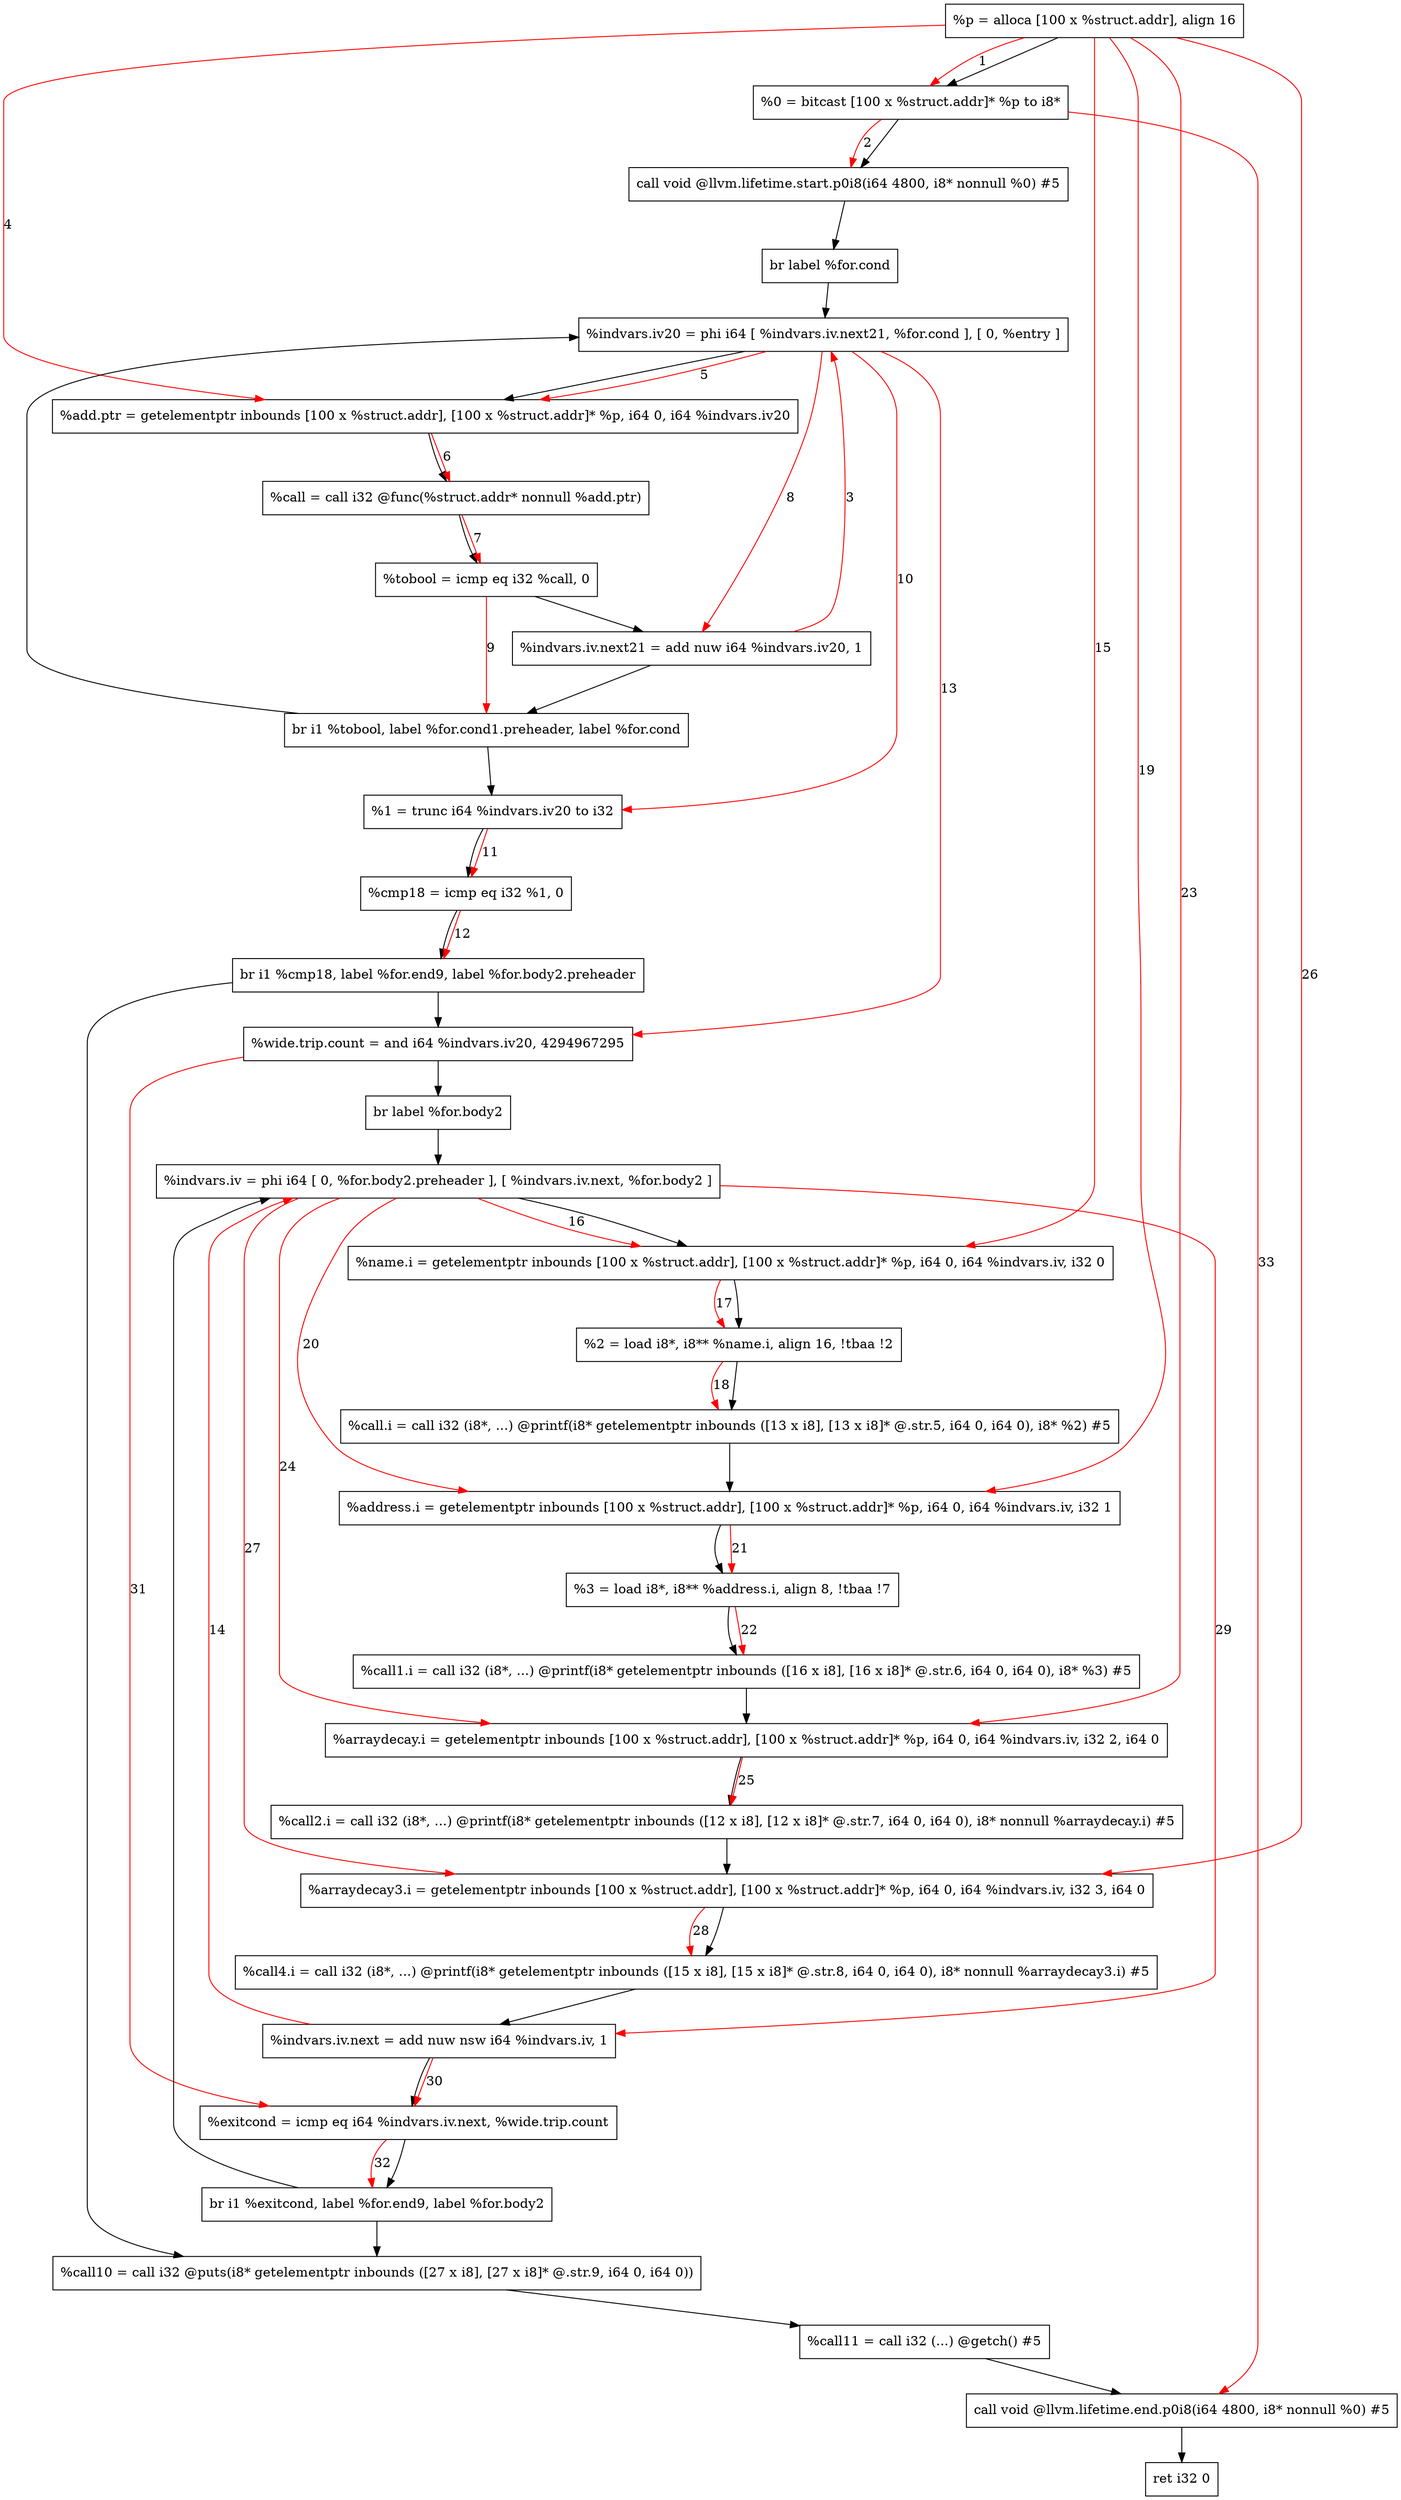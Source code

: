 digraph "CDFG for'main' function" {
	Node0x55c4cd53d918[shape=record, label="  %p = alloca [100 x %struct.addr], align 16"]
	Node0x55c4cd53d6c8[shape=record, label="  %0 = bitcast [100 x %struct.addr]* %p to i8*"]
	Node0x55c4cd544cc8[shape=record, label="  call void @llvm.lifetime.start.p0i8(i64 4800, i8* nonnull %0) #5"]
	Node0x55c4cd544e38[shape=record, label="  br label %for.cond"]
	Node0x55c4cd544ee8[shape=record, label="  %indvars.iv20 = phi i64 [ %indvars.iv.next21, %for.cond ], [ 0, %entry ]"]
	Node0x55c4cd544fc8[shape=record, label="  %add.ptr = getelementptr inbounds [100 x %struct.addr], [100 x %struct.addr]* %p, i64 0, i64 %indvars.iv20"]
	Node0x55c4cd545070[shape=record, label="  %call = call i32 @func(%struct.addr* nonnull %add.ptr)"]
	Node0x55c4cd545140[shape=record, label="  %tobool = icmp eq i32 %call, 0"]
	Node0x55c4cd545230[shape=record, label="  %indvars.iv.next21 = add nuw i64 %indvars.iv20, 1"]
	Node0x55c4cd545338[shape=record, label="  br i1 %tobool, label %for.cond1.preheader, label %for.cond"]
	Node0x55c4cd544dd8[shape=record, label="  %1 = trunc i64 %indvars.iv20 to i32"]
	Node0x55c4cd5453b0[shape=record, label="  %cmp18 = icmp eq i32 %1, 0"]
	Node0x55c4cd545618[shape=record, label="  br i1 %cmp18, label %for.end9, label %for.body2.preheader"]
	Node0x55c4cd545690[shape=record, label="  %wide.trip.count = and i64 %indvars.iv20, 4294967295"]
	Node0x55c4cd545938[shape=record, label="  br label %for.body2"]
	Node0x55c4cd5459b8[shape=record, label="  %indvars.iv = phi i64 [ 0, %for.body2.preheader ], [ %indvars.iv.next, %for.body2 ]"]
	Node0x55c4cd540780[shape=record, label="  %name.i = getelementptr inbounds [100 x %struct.addr], [100 x %struct.addr]* %p, i64 0, i64 %indvars.iv, i32 0"]
	Node0x55c4cd5407e8[shape=record, label="  %2 = load i8*, i8** %name.i, align 16, !tbaa !2"]
	Node0x55c4cd5408a8[shape=record, label="  %call.i = call i32 (i8*, ...) @printf(i8* getelementptr inbounds ([13 x i8], [13 x i8]* @.str.5, i64 0, i64 0), i8* %2) #5"]
	Node0x55c4cd5409d0[shape=record, label="  %address.i = getelementptr inbounds [100 x %struct.addr], [100 x %struct.addr]* %p, i64 0, i64 %indvars.iv, i32 1"]
	Node0x55c4cd540a68[shape=record, label="  %3 = load i8*, i8** %address.i, align 8, !tbaa !7"]
	Node0x55c4cd540b18[shape=record, label="  %call1.i = call i32 (i8*, ...) @printf(i8* getelementptr inbounds ([16 x i8], [16 x i8]* @.str.6, i64 0, i64 0), i8* %3) #5"]
	Node0x55c4cd540c58[shape=record, label="  %arraydecay.i = getelementptr inbounds [100 x %struct.addr], [100 x %struct.addr]* %p, i64 0, i64 %indvars.iv, i32 2, i64 0"]
	Node0x55c4cd540d48[shape=record, label="  %call2.i = call i32 (i8*, ...) @printf(i8* getelementptr inbounds ([12 x i8], [12 x i8]* @.str.7, i64 0, i64 0), i8* nonnull %arraydecay.i) #5"]
	Node0x55c4cd540e88[shape=record, label="  %arraydecay3.i = getelementptr inbounds [100 x %struct.addr], [100 x %struct.addr]* %p, i64 0, i64 %indvars.iv, i32 3, i64 0"]
	Node0x55c4cd546ad8[shape=record, label="  %call4.i = call i32 (i8*, ...) @printf(i8* getelementptr inbounds ([15 x i8], [15 x i8]* @.str.8, i64 0, i64 0), i8* nonnull %arraydecay3.i) #5"]
	Node0x55c4cd546bd0[shape=record, label="  %indvars.iv.next = add nuw nsw i64 %indvars.iv, 1"]
	Node0x55c4cd546c40[shape=record, label="  %exitcond = icmp eq i64 %indvars.iv.next, %wide.trip.count"]
	Node0x55c4cd546fe8[shape=record, label="  br i1 %exitcond, label %for.end9, label %for.body2"]
	Node0x55c4cd547100[shape=record, label="  %call10 = call i32 @puts(i8* getelementptr inbounds ([27 x i8], [27 x i8]* @.str.9, i64 0, i64 0))"]
	Node0x55c4cd5472b8[shape=record, label="  %call11 = call i32 (...) @getch() #5"]
	Node0x55c4cd547488[shape=record, label="  call void @llvm.lifetime.end.p0i8(i64 4800, i8* nonnull %0) #5"]
	Node0x55c4cd545568[shape=record, label="  ret i32 0"]
	Node0x55c4cd53d918 -> Node0x55c4cd53d6c8
	Node0x55c4cd53d6c8 -> Node0x55c4cd544cc8
	Node0x55c4cd544cc8 -> Node0x55c4cd544e38
	Node0x55c4cd544e38 -> Node0x55c4cd544ee8
	Node0x55c4cd544ee8 -> Node0x55c4cd544fc8
	Node0x55c4cd544fc8 -> Node0x55c4cd545070
	Node0x55c4cd545070 -> Node0x55c4cd545140
	Node0x55c4cd545140 -> Node0x55c4cd545230
	Node0x55c4cd545230 -> Node0x55c4cd545338
	Node0x55c4cd545338 -> Node0x55c4cd544dd8
	Node0x55c4cd545338 -> Node0x55c4cd544ee8
	Node0x55c4cd544dd8 -> Node0x55c4cd5453b0
	Node0x55c4cd5453b0 -> Node0x55c4cd545618
	Node0x55c4cd545618 -> Node0x55c4cd547100
	Node0x55c4cd545618 -> Node0x55c4cd545690
	Node0x55c4cd545690 -> Node0x55c4cd545938
	Node0x55c4cd545938 -> Node0x55c4cd5459b8
	Node0x55c4cd5459b8 -> Node0x55c4cd540780
	Node0x55c4cd540780 -> Node0x55c4cd5407e8
	Node0x55c4cd5407e8 -> Node0x55c4cd5408a8
	Node0x55c4cd5408a8 -> Node0x55c4cd5409d0
	Node0x55c4cd5409d0 -> Node0x55c4cd540a68
	Node0x55c4cd540a68 -> Node0x55c4cd540b18
	Node0x55c4cd540b18 -> Node0x55c4cd540c58
	Node0x55c4cd540c58 -> Node0x55c4cd540d48
	Node0x55c4cd540d48 -> Node0x55c4cd540e88
	Node0x55c4cd540e88 -> Node0x55c4cd546ad8
	Node0x55c4cd546ad8 -> Node0x55c4cd546bd0
	Node0x55c4cd546bd0 -> Node0x55c4cd546c40
	Node0x55c4cd546c40 -> Node0x55c4cd546fe8
	Node0x55c4cd546fe8 -> Node0x55c4cd547100
	Node0x55c4cd546fe8 -> Node0x55c4cd5459b8
	Node0x55c4cd547100 -> Node0x55c4cd5472b8
	Node0x55c4cd5472b8 -> Node0x55c4cd547488
	Node0x55c4cd547488 -> Node0x55c4cd545568
edge [color=red]
	Node0x55c4cd53d918 -> Node0x55c4cd53d6c8[label="1"]
	Node0x55c4cd53d6c8 -> Node0x55c4cd544cc8[label="2"]
	Node0x55c4cd545230 -> Node0x55c4cd544ee8[label="3"]
	Node0x55c4cd53d918 -> Node0x55c4cd544fc8[label="4"]
	Node0x55c4cd544ee8 -> Node0x55c4cd544fc8[label="5"]
	Node0x55c4cd544fc8 -> Node0x55c4cd545070[label="6"]
	Node0x55c4cd545070 -> Node0x55c4cd545140[label="7"]
	Node0x55c4cd544ee8 -> Node0x55c4cd545230[label="8"]
	Node0x55c4cd545140 -> Node0x55c4cd545338[label="9"]
	Node0x55c4cd544ee8 -> Node0x55c4cd544dd8[label="10"]
	Node0x55c4cd544dd8 -> Node0x55c4cd5453b0[label="11"]
	Node0x55c4cd5453b0 -> Node0x55c4cd545618[label="12"]
	Node0x55c4cd544ee8 -> Node0x55c4cd545690[label="13"]
	Node0x55c4cd546bd0 -> Node0x55c4cd5459b8[label="14"]
	Node0x55c4cd53d918 -> Node0x55c4cd540780[label="15"]
	Node0x55c4cd5459b8 -> Node0x55c4cd540780[label="16"]
	Node0x55c4cd540780 -> Node0x55c4cd5407e8[label="17"]
	Node0x55c4cd5407e8 -> Node0x55c4cd5408a8[label="18"]
	Node0x55c4cd53d918 -> Node0x55c4cd5409d0[label="19"]
	Node0x55c4cd5459b8 -> Node0x55c4cd5409d0[label="20"]
	Node0x55c4cd5409d0 -> Node0x55c4cd540a68[label="21"]
	Node0x55c4cd540a68 -> Node0x55c4cd540b18[label="22"]
	Node0x55c4cd53d918 -> Node0x55c4cd540c58[label="23"]
	Node0x55c4cd5459b8 -> Node0x55c4cd540c58[label="24"]
	Node0x55c4cd540c58 -> Node0x55c4cd540d48[label="25"]
	Node0x55c4cd53d918 -> Node0x55c4cd540e88[label="26"]
	Node0x55c4cd5459b8 -> Node0x55c4cd540e88[label="27"]
	Node0x55c4cd540e88 -> Node0x55c4cd546ad8[label="28"]
	Node0x55c4cd5459b8 -> Node0x55c4cd546bd0[label="29"]
	Node0x55c4cd546bd0 -> Node0x55c4cd546c40[label="30"]
	Node0x55c4cd545690 -> Node0x55c4cd546c40[label="31"]
	Node0x55c4cd546c40 -> Node0x55c4cd546fe8[label="32"]
	Node0x55c4cd53d6c8 -> Node0x55c4cd547488[label="33"]
}
